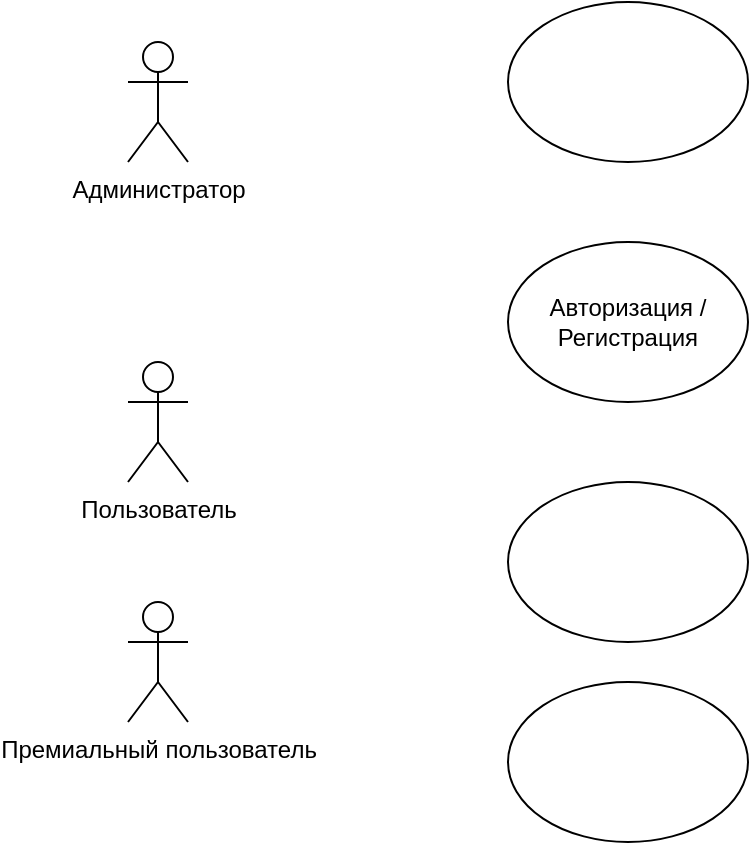 <mxfile version="17.4.6" type="device"><diagram id="DeP5xoEM2TnE8-1ZfGdr" name="Page-1"><mxGraphModel dx="1422" dy="789" grid="1" gridSize="10" guides="1" tooltips="1" connect="1" arrows="1" fold="1" page="1" pageScale="1" pageWidth="1654" pageHeight="2336" math="0" shadow="0"><root><mxCell id="0"/><mxCell id="1" parent="0"/><mxCell id="3vLYt_gq6YUK05-k2c9R-1" value="" style="ellipse;whiteSpace=wrap;html=1;" parent="1" vertex="1"><mxGeometry x="420" y="160" width="120" height="80" as="geometry"/></mxCell><mxCell id="3vLYt_gq6YUK05-k2c9R-2" value="Администратор" style="shape=umlActor;verticalLabelPosition=bottom;verticalAlign=top;html=1;outlineConnect=0;" parent="1" vertex="1"><mxGeometry x="230" y="180" width="30" height="60" as="geometry"/></mxCell><mxCell id="3vLYt_gq6YUK05-k2c9R-3" value="Пользователь" style="shape=umlActor;verticalLabelPosition=bottom;verticalAlign=top;html=1;outlineConnect=0;" parent="1" vertex="1"><mxGeometry x="230" y="340" width="30" height="60" as="geometry"/></mxCell><mxCell id="3vLYt_gq6YUK05-k2c9R-9" value="Премиальный пользователь" style="shape=umlActor;verticalLabelPosition=bottom;verticalAlign=top;html=1;outlineConnect=0;" parent="1" vertex="1"><mxGeometry x="230" y="460" width="30" height="60" as="geometry"/></mxCell><mxCell id="3vLYt_gq6YUK05-k2c9R-10" value="Авторизация /&lt;br&gt;Регистрация" style="ellipse;whiteSpace=wrap;html=1;" parent="1" vertex="1"><mxGeometry x="420" y="280" width="120" height="80" as="geometry"/></mxCell><mxCell id="3vLYt_gq6YUK05-k2c9R-11" value="" style="ellipse;whiteSpace=wrap;html=1;" parent="1" vertex="1"><mxGeometry x="420" y="400" width="120" height="80" as="geometry"/></mxCell><mxCell id="3vLYt_gq6YUK05-k2c9R-12" value="" style="ellipse;whiteSpace=wrap;html=1;" parent="1" vertex="1"><mxGeometry x="420" y="500" width="120" height="80" as="geometry"/></mxCell></root></mxGraphModel></diagram></mxfile>